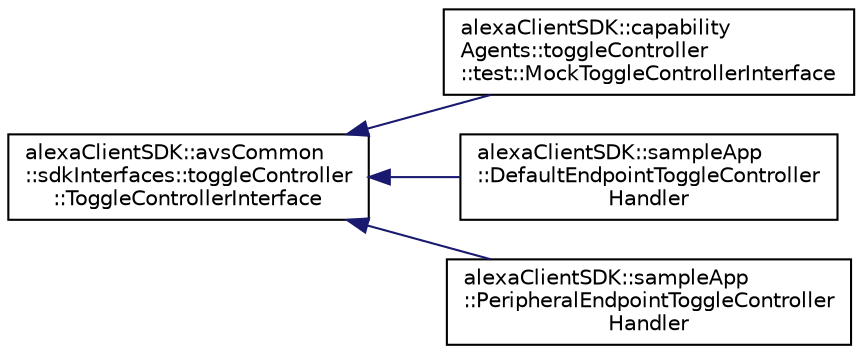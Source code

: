digraph "Graphical Class Hierarchy"
{
  edge [fontname="Helvetica",fontsize="10",labelfontname="Helvetica",labelfontsize="10"];
  node [fontname="Helvetica",fontsize="10",shape=record];
  rankdir="LR";
  Node0 [label="alexaClientSDK::avsCommon\l::sdkInterfaces::toggleController\l::ToggleControllerInterface",height=0.2,width=0.4,color="black", fillcolor="white", style="filled",URL="$classalexa_client_s_d_k_1_1avs_common_1_1sdk_interfaces_1_1toggle_controller_1_1_toggle_controller_interface.html"];
  Node0 -> Node1 [dir="back",color="midnightblue",fontsize="10",style="solid",fontname="Helvetica"];
  Node1 [label="alexaClientSDK::capability\lAgents::toggleController\l::test::MockToggleControllerInterface",height=0.2,width=0.4,color="black", fillcolor="white", style="filled",URL="$classalexa_client_s_d_k_1_1capability_agents_1_1toggle_controller_1_1test_1_1_mock_toggle_controller_interface.html"];
  Node0 -> Node2 [dir="back",color="midnightblue",fontsize="10",style="solid",fontname="Helvetica"];
  Node2 [label="alexaClientSDK::sampleApp\l::DefaultEndpointToggleController\lHandler",height=0.2,width=0.4,color="black", fillcolor="white", style="filled",URL="$classalexa_client_s_d_k_1_1sample_app_1_1_default_endpoint_toggle_controller_handler.html"];
  Node0 -> Node3 [dir="back",color="midnightblue",fontsize="10",style="solid",fontname="Helvetica"];
  Node3 [label="alexaClientSDK::sampleApp\l::PeripheralEndpointToggleController\lHandler",height=0.2,width=0.4,color="black", fillcolor="white", style="filled",URL="$classalexa_client_s_d_k_1_1sample_app_1_1_peripheral_endpoint_toggle_controller_handler.html"];
}
